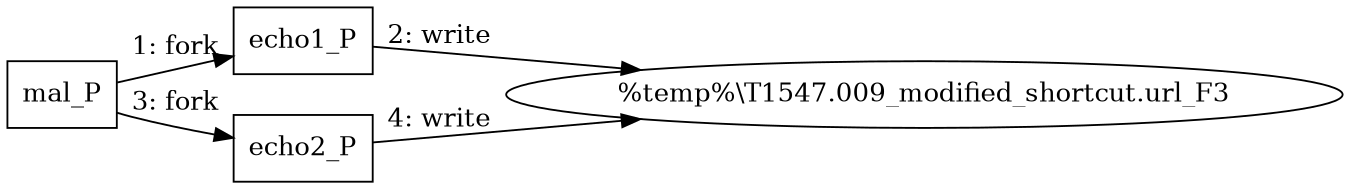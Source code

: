 digraph "T1547.009" {
rankdir="LR"
size="9"
fixedsize="false"
splines="true"
nodesep=0.3
ranksep=0
fontsize=10
overlap="scalexy"
engine= "neato"
	"mal_P" [node_type=Process shape=box]
	"echo1_P" [node_type=Process shape=box]
	"echo2_P" [node_type=Process shape=box]
	"\%temp%\\T1547.009_modified_shortcut.url_F3" [node_type=File shape=ellipse]
	"mal_P" -> "echo1_P" [label="1: fork"]
	"echo1_P" -> "\%temp%\\T1547.009_modified_shortcut.url_F3" [label="2: write"]
	"mal_P" -> "echo2_P" [label="3: fork"]
	"echo2_P" -> "\%temp%\\T1547.009_modified_shortcut.url_F3" [label="4: write"]
}
